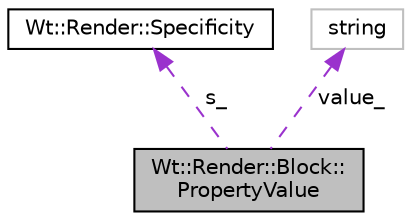 digraph "Wt::Render::Block::PropertyValue"
{
 // LATEX_PDF_SIZE
  edge [fontname="Helvetica",fontsize="10",labelfontname="Helvetica",labelfontsize="10"];
  node [fontname="Helvetica",fontsize="10",shape=record];
  Node1 [label="Wt::Render::Block::\lPropertyValue",height=0.2,width=0.4,color="black", fillcolor="grey75", style="filled", fontcolor="black",tooltip=" "];
  Node2 -> Node1 [dir="back",color="darkorchid3",fontsize="10",style="dashed",label=" s_" ,fontname="Helvetica"];
  Node2 [label="Wt::Render::Specificity",height=0.2,width=0.4,color="black", fillcolor="white", style="filled",URL="$classWt_1_1Render_1_1Specificity.html",tooltip=" "];
  Node3 -> Node1 [dir="back",color="darkorchid3",fontsize="10",style="dashed",label=" value_" ,fontname="Helvetica"];
  Node3 [label="string",height=0.2,width=0.4,color="grey75", fillcolor="white", style="filled",tooltip=" "];
}
